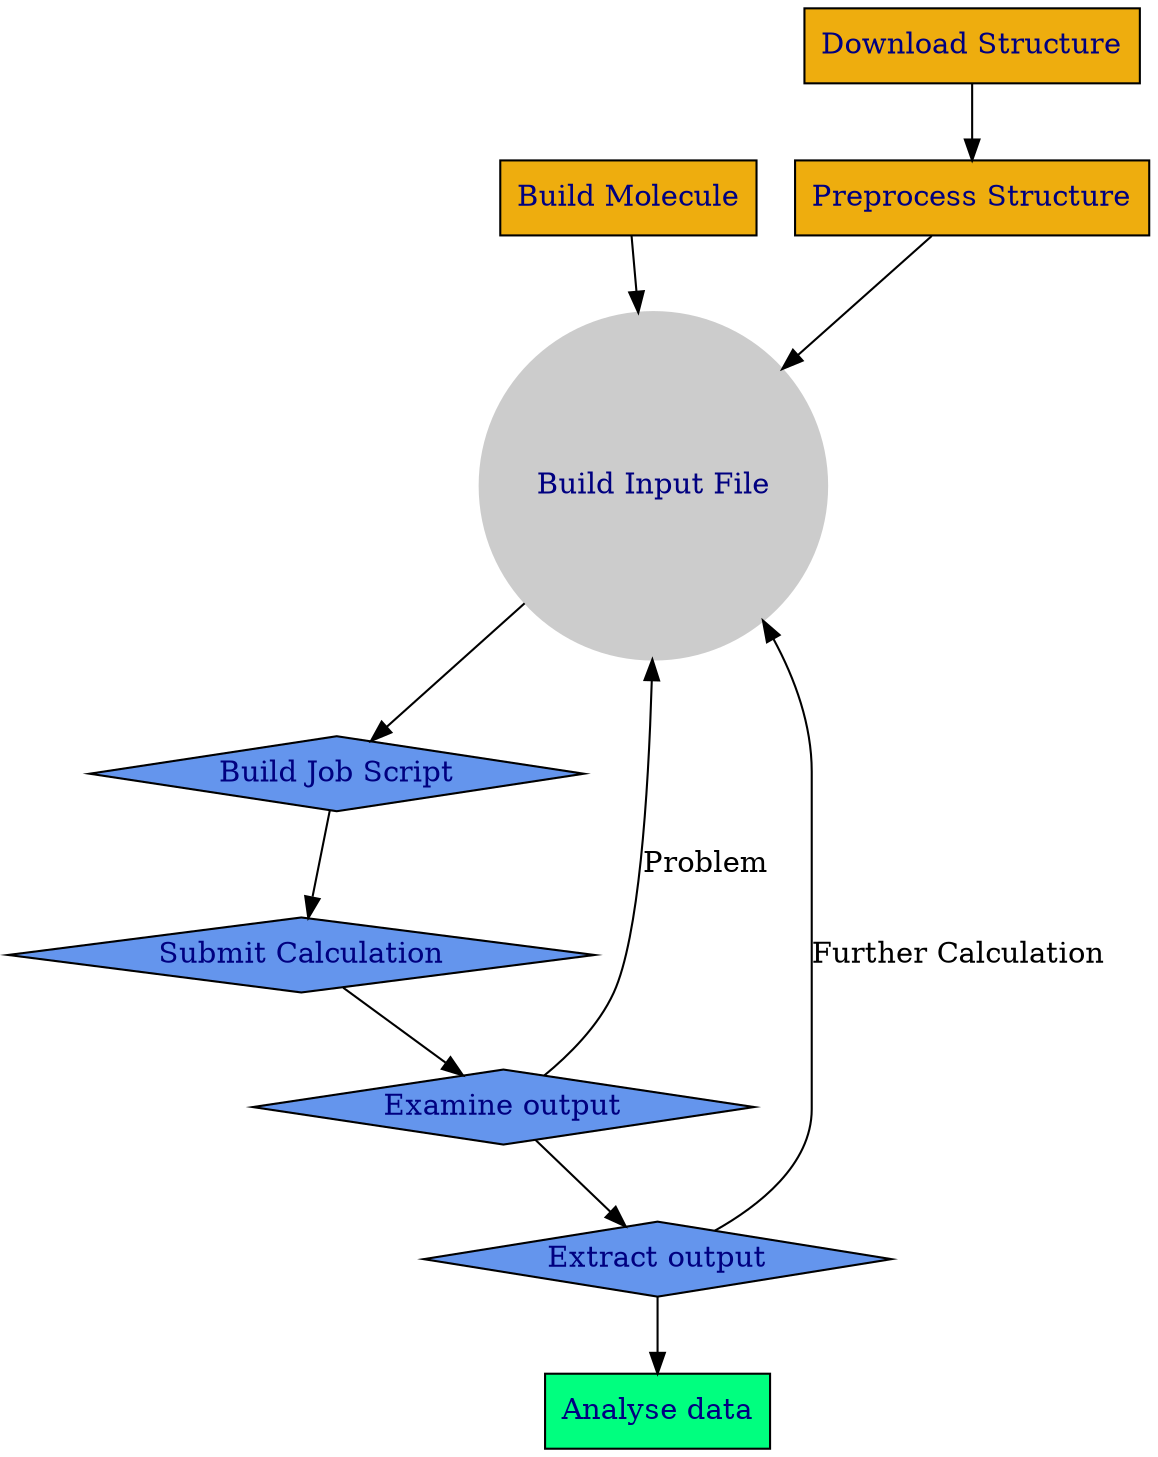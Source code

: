 digraph {

  node [    fillcolor=cornflowerblue,
            fontcolor=navy,
            shape=diamond,
            style=filled];

  Step1a [  fillcolor=darkgoldenrod2,
            fontcolor=navy,
            label="Build Molecule",
            shape=box];

  Step1b [  shape=box
            label="Download Structure"
            fillcolor=darkgoldenrod2];

  Step2b [  shape=box
            label="Preprocess Structure"
            fillcolor=darkgoldenrod2];

  Step3 [   style=filled,
            fillcolor=grey80,
            color=grey80,
            shape=circle,
            fontcolor=navy
            label="Build Input File"];
 
  Step4 [ label="Build Job Script"];

  Step5 [label="Submit Calculation"];

  Step6 [label="Examine output"]

  Step7 [label="Extract output"]

 
  Step1a  -> Step3;
  Step1b  -> Step2b;
  Step2b  -> Step3;
  Step3   -> Step4;
  Step4   -> Step5;
  Step5   -> Step6;
  Step6   -> Step7;
  Step6   -> Step3 [label=Problem];
  Step7   -> Step3 [label="Further Calculation"];

  End [ shape=rectangle,
        fillcolor=springgreen1,
        fontcolor=navy
        label="Analyse data"];
  Step7 -> End;
}

